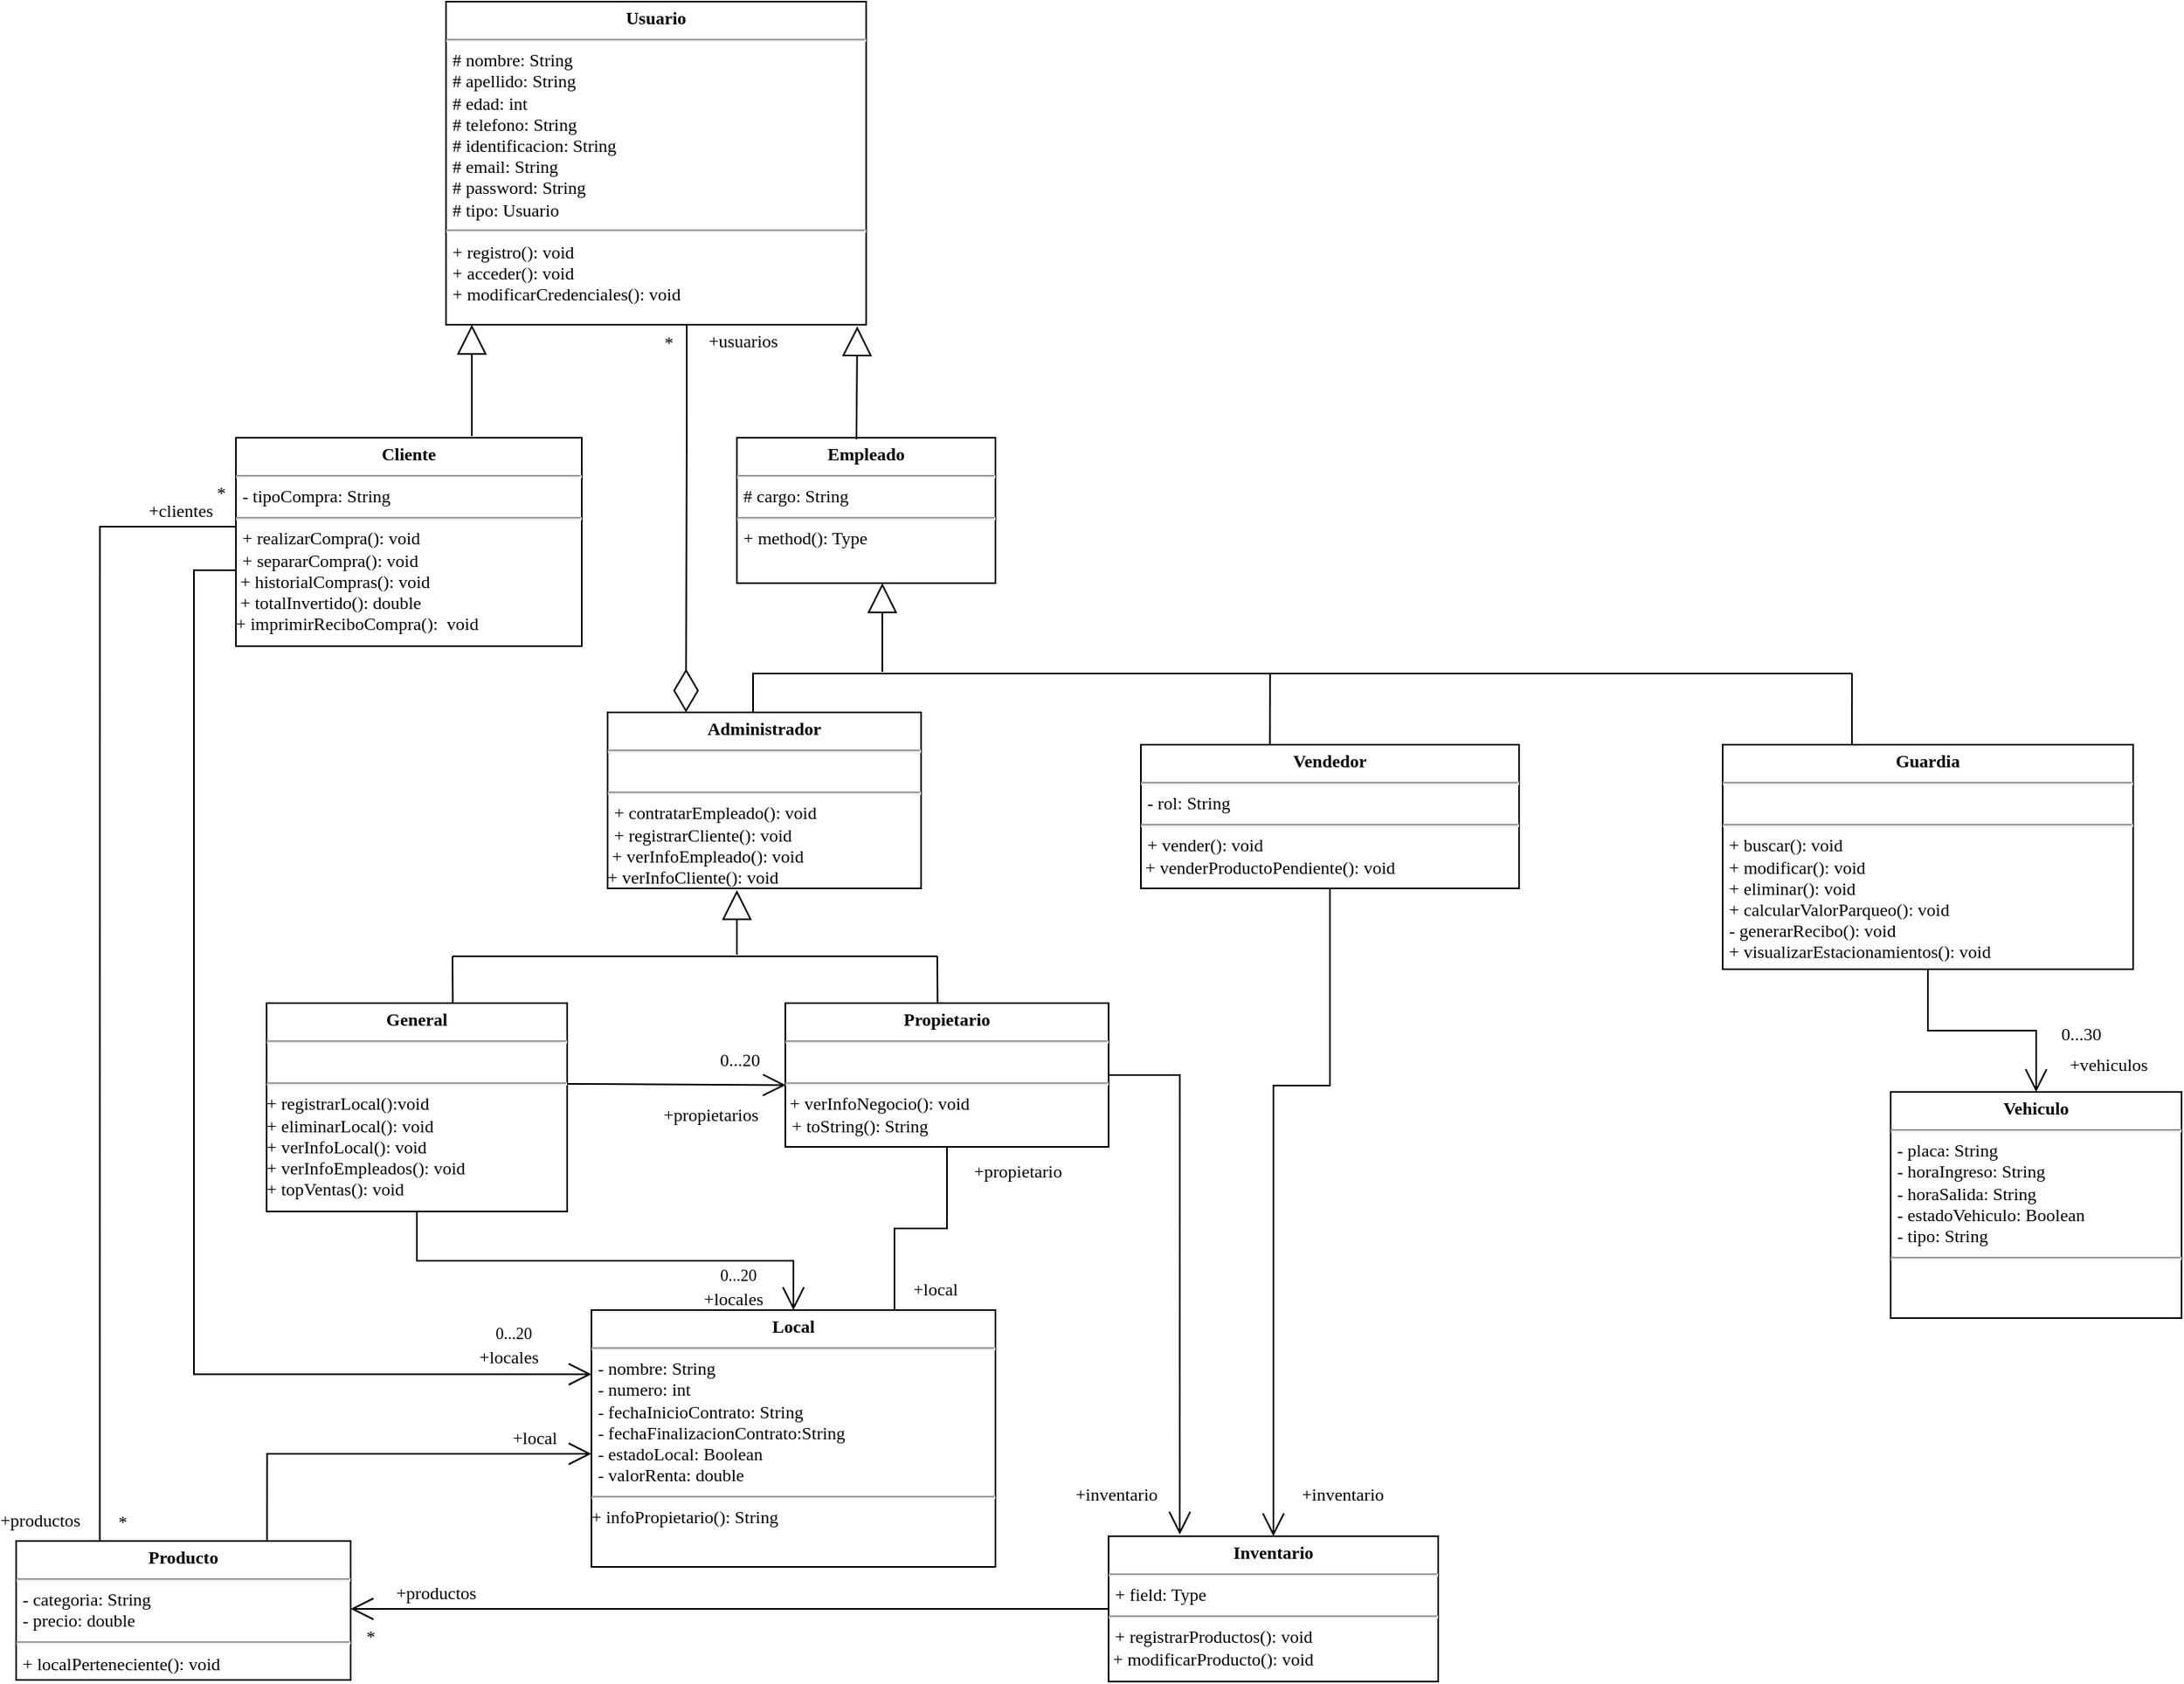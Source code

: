 <mxfile version="20.5.1" type="github" pages="4">
  <diagram id="6UM_mXIubdZWodaXz436" name="Página-2">
    <mxGraphModel dx="1466" dy="922" grid="1" gridSize="10" guides="1" tooltips="1" connect="1" arrows="1" fold="1" page="1" pageScale="1" pageWidth="1700" pageHeight="1100" math="0" shadow="0">
      <root>
        <mxCell id="0" />
        <mxCell id="1" parent="0" />
        <mxCell id="PEnpKrJ57bLBcx3Q7LFm-3" value="&lt;p style=&quot;margin: 4px 0px 0px; text-align: center; font-size: 11px;&quot;&gt;&lt;b style=&quot;font-size: 11px;&quot;&gt;Usuario&lt;/b&gt;&lt;/p&gt;&lt;hr style=&quot;font-size: 11px;&quot;&gt;&lt;p style=&quot;margin: 0px 0px 0px 4px; font-size: 11px;&quot;&gt;# nombre: String&lt;/p&gt;&lt;p style=&quot;margin: 0px 0px 0px 4px; font-size: 11px;&quot;&gt;# apellido: String&lt;/p&gt;&lt;p style=&quot;margin: 0px 0px 0px 4px; font-size: 11px;&quot;&gt;# edad: int&lt;/p&gt;&lt;p style=&quot;margin: 0px 0px 0px 4px; font-size: 11px;&quot;&gt;# telefono: String&lt;/p&gt;&lt;p style=&quot;margin: 0px 0px 0px 4px; font-size: 11px;&quot;&gt;# identificacion: String&lt;br style=&quot;font-size: 11px;&quot;&gt;&lt;/p&gt;&lt;p style=&quot;margin: 0px 0px 0px 4px; font-size: 11px;&quot;&gt;# email: String&lt;/p&gt;&lt;p style=&quot;margin: 0px 0px 0px 4px; font-size: 11px;&quot;&gt;# password: String&lt;/p&gt;&lt;p style=&quot;margin: 0px 0px 0px 4px; font-size: 11px;&quot;&gt;# tipo: Usuario&lt;br style=&quot;font-size: 11px;&quot;&gt;&lt;/p&gt;&lt;hr style=&quot;font-size: 11px;&quot;&gt;&lt;p style=&quot;margin: 0px 0px 0px 4px; font-size: 11px;&quot;&gt;+ registro(): void&lt;/p&gt;&lt;p style=&quot;margin: 0px 0px 0px 4px; font-size: 11px;&quot;&gt;+ acceder(): void&lt;/p&gt;&lt;p style=&quot;margin: 0px 0px 0px 4px; font-size: 11px;&quot;&gt;+ modificarCredenciales(): void&lt;br style=&quot;font-size: 11px;&quot;&gt;&lt;/p&gt;" style="verticalAlign=top;align=left;overflow=fill;fontSize=11;fontFamily=Lucida Console;html=1;" parent="1" vertex="1">
          <mxGeometry x="396" y="21" width="260" height="200" as="geometry" />
        </mxCell>
        <mxCell id="PEnpKrJ57bLBcx3Q7LFm-5" value="&lt;p style=&quot;margin: 4px 0px 0px; text-align: center; font-size: 11px;&quot;&gt;&lt;b style=&quot;font-size: 11px;&quot;&gt;Cliente&lt;/b&gt;&lt;/p&gt;&lt;hr style=&quot;font-size: 11px;&quot;&gt;&lt;p style=&quot;margin: 0px 0px 0px 4px; font-size: 11px;&quot;&gt;- tipoCompra: String&lt;br&gt;&lt;/p&gt;&lt;hr style=&quot;font-size: 11px;&quot;&gt;&lt;p style=&quot;margin: 0px 0px 0px 4px; font-size: 11px;&quot;&gt;+ realizarCompra(): void&lt;/p&gt;&lt;p style=&quot;margin: 0px 0px 0px 4px; font-size: 11px;&quot;&gt;+ separarCompra(): void&lt;br&gt;&lt;/p&gt;&lt;div&gt;&amp;nbsp;+ historialCompras(): void&lt;br&gt;&lt;/div&gt;&lt;div&gt;&amp;nbsp;+ totalInvertido(): double&lt;/div&gt;&lt;div&gt;+ imprimirReciboCompra():&amp;nbsp; void&lt;br&gt;&lt;/div&gt;" style="verticalAlign=top;align=left;overflow=fill;fontSize=11;fontFamily=Lucida Console;html=1;" parent="1" vertex="1">
          <mxGeometry x="266" y="291" width="214" height="129" as="geometry" />
        </mxCell>
        <mxCell id="PEnpKrJ57bLBcx3Q7LFm-6" value="&lt;p style=&quot;margin: 4px 0px 0px; text-align: center; font-size: 11px;&quot;&gt;&lt;b style=&quot;font-size: 11px;&quot;&gt;Empleado&lt;/b&gt;&lt;/p&gt;&lt;hr style=&quot;font-size: 11px;&quot;&gt;&lt;p style=&quot;margin: 0px 0px 0px 4px; font-size: 11px;&quot;&gt;# cargo: String&lt;br&gt;&lt;/p&gt;&lt;hr style=&quot;font-size: 11px;&quot;&gt;&lt;p style=&quot;margin: 0px 0px 0px 4px; font-size: 11px;&quot;&gt;+ method(): Type&lt;/p&gt;" style="verticalAlign=top;align=left;overflow=fill;fontSize=11;fontFamily=Lucida Console;html=1;" parent="1" vertex="1">
          <mxGeometry x="576" y="291" width="160" height="90" as="geometry" />
        </mxCell>
        <mxCell id="PEnpKrJ57bLBcx3Q7LFm-7" value="&lt;p style=&quot;margin: 4px 0px 0px; text-align: center; font-size: 11px;&quot;&gt;&lt;b style=&quot;font-size: 11px;&quot;&gt;Administrador&lt;/b&gt;&lt;/p&gt;&lt;hr style=&quot;font-size: 11px;&quot;&gt;&lt;p style=&quot;margin: 0px 0px 0px 4px; font-size: 11px;&quot;&gt;&lt;br&gt;&lt;/p&gt;&lt;hr style=&quot;font-size: 11px;&quot;&gt;&lt;p style=&quot;margin: 0px 0px 0px 4px; font-size: 11px;&quot;&gt;+ contratarEmpleado(): void&lt;br&gt;&lt;/p&gt;&lt;p style=&quot;margin: 0px 0px 0px 4px; font-size: 11px;&quot;&gt;+ registrarCliente(): void&lt;br&gt;&lt;/p&gt;&lt;div&gt;&amp;nbsp;+ verInfoEmpleado(): void&lt;/div&gt;&lt;div&gt;+ verInfoCliente(): void&lt;br&gt;&lt;/div&gt;" style="verticalAlign=top;align=left;overflow=fill;fontSize=11;fontFamily=Lucida Console;html=1;" parent="1" vertex="1">
          <mxGeometry x="496" y="461" width="194" height="109" as="geometry" />
        </mxCell>
        <mxCell id="PEnpKrJ57bLBcx3Q7LFm-8" value="&lt;p style=&quot;margin: 4px 0px 0px; text-align: center; font-size: 11px;&quot;&gt;&lt;b style=&quot;font-size: 11px;&quot;&gt;General&lt;/b&gt;&lt;br style=&quot;font-size: 11px;&quot;&gt;&lt;/p&gt;&lt;hr style=&quot;font-size: 11px;&quot;&gt;&lt;p style=&quot;margin: 0px 0px 0px 4px; font-size: 11px;&quot;&gt;&lt;br&gt;&lt;/p&gt;&lt;hr style=&quot;font-size: 11px;&quot;&gt;+ registrarLocal():void&lt;div&gt;+ eliminarLocal(): void&lt;/div&gt;&lt;div&gt;+ verInfoLocal(): void&lt;br&gt;&lt;/div&gt;&lt;div&gt;+ verInfoEmpleados(): void&lt;br&gt;&lt;/div&gt;&lt;div&gt;+ topVentas(): void&lt;br&gt;&lt;/div&gt;" style="verticalAlign=top;align=left;overflow=fill;fontSize=11;fontFamily=Lucida Console;html=1;" parent="1" vertex="1">
          <mxGeometry x="285" y="641" width="186" height="129" as="geometry" />
        </mxCell>
        <mxCell id="PEnpKrJ57bLBcx3Q7LFm-9" value="&lt;p style=&quot;margin: 4px 0px 0px; text-align: center; font-size: 11px;&quot;&gt;&lt;b style=&quot;font-size: 11px;&quot;&gt;Propietario&lt;/b&gt;&lt;br style=&quot;font-size: 11px;&quot;&gt;&lt;/p&gt;&lt;hr style=&quot;font-size: 11px;&quot;&gt;&lt;br&gt;&lt;hr style=&quot;font-size: 11px;&quot;&gt;&amp;nbsp;+ verInfoNegocio(): void&lt;br&gt;&lt;p style=&quot;margin: 0px 0px 0px 4px; font-size: 11px;&quot;&gt;+ toString(): String&lt;br&gt;&lt;/p&gt;&lt;div&gt;&lt;br&gt;&lt;/div&gt;" style="verticalAlign=top;align=left;overflow=fill;fontSize=11;fontFamily=Lucida Console;html=1;" parent="1" vertex="1">
          <mxGeometry x="606" y="641" width="200" height="89" as="geometry" />
        </mxCell>
        <mxCell id="PEnpKrJ57bLBcx3Q7LFm-10" value="&lt;p style=&quot;margin: 4px 0px 0px; text-align: center; font-size: 11px;&quot;&gt;&lt;b style=&quot;font-size: 11px;&quot;&gt;Vendedor&lt;/b&gt;&lt;/p&gt;&lt;hr style=&quot;font-size: 11px;&quot;&gt;&lt;p style=&quot;margin: 0px 0px 0px 4px; font-size: 11px;&quot;&gt;- rol: String&lt;br&gt;&lt;/p&gt;&lt;hr style=&quot;font-size: 11px;&quot;&gt;&lt;p style=&quot;margin: 0px 0px 0px 4px; font-size: 11px;&quot;&gt;+ vender(): void&lt;br&gt;&lt;/p&gt;&lt;div&gt;&amp;nbsp;+ venderProductoPendiente(): void&lt;br&gt;&lt;/div&gt;" style="verticalAlign=top;align=left;overflow=fill;fontSize=11;fontFamily=Lucida Console;html=1;" parent="1" vertex="1">
          <mxGeometry x="826" y="481" width="234" height="89" as="geometry" />
        </mxCell>
        <mxCell id="PEnpKrJ57bLBcx3Q7LFm-12" value="&lt;p style=&quot;margin: 4px 0px 0px; text-align: center; font-size: 11px;&quot;&gt;&lt;b style=&quot;font-size: 11px;&quot;&gt;Guardia&lt;/b&gt;&lt;/p&gt;&lt;hr style=&quot;font-size: 11px;&quot;&gt;&lt;p style=&quot;margin: 0px 0px 0px 4px; font-size: 11px;&quot;&gt;&lt;br&gt;&lt;/p&gt;&lt;hr style=&quot;font-size: 11px;&quot;&gt;&lt;p style=&quot;margin: 0px 0px 0px 4px; font-size: 11px;&quot;&gt;+ buscar(): void&lt;/p&gt;&lt;p style=&quot;margin: 0px 0px 0px 4px; font-size: 11px;&quot;&gt;+ modificar(): void&lt;/p&gt;&lt;p style=&quot;margin: 0px 0px 0px 4px; font-size: 11px;&quot;&gt;+ eliminar(): void&lt;/p&gt;&lt;p style=&quot;margin: 0px 0px 0px 4px; font-size: 11px;&quot;&gt;+ calcularValorParqueo(): void&lt;/p&gt;&lt;p style=&quot;margin: 0px 0px 0px 4px; font-size: 11px;&quot;&gt;- generarRecibo(): void&lt;/p&gt;&lt;p style=&quot;margin: 0px 0px 0px 4px; font-size: 11px;&quot;&gt;+ visualizarEstacionamientos(): void&lt;br&gt;&lt;/p&gt;&lt;p style=&quot;margin: 0px 0px 0px 4px; font-size: 11px;&quot;&gt;&lt;br&gt;&lt;/p&gt;" style="verticalAlign=top;align=left;overflow=fill;fontSize=11;fontFamily=Lucida Console;html=1;" parent="1" vertex="1">
          <mxGeometry x="1186" y="481" width="254" height="139" as="geometry" />
        </mxCell>
        <mxCell id="PEnpKrJ57bLBcx3Q7LFm-13" value="" style="endArrow=block;endSize=16;endFill=0;html=1;rounded=0;entryX=0.5;entryY=1;entryDx=0;entryDy=0;fontFamily=Lucida Console;fontSize=11;" parent="1" edge="1">
          <mxGeometry width="160" relative="1" as="geometry">
            <mxPoint x="412" y="290" as="sourcePoint" />
            <mxPoint x="412" y="221" as="targetPoint" />
          </mxGeometry>
        </mxCell>
        <mxCell id="PEnpKrJ57bLBcx3Q7LFm-29" value="" style="endArrow=block;endSize=16;endFill=0;html=1;rounded=0;fontFamily=Lucida Console;fontSize=11;" parent="1" edge="1">
          <mxGeometry width="160" relative="1" as="geometry">
            <mxPoint x="666" y="436" as="sourcePoint" />
            <mxPoint x="666" y="381" as="targetPoint" />
          </mxGeometry>
        </mxCell>
        <mxCell id="PEnpKrJ57bLBcx3Q7LFm-30" value="" style="line;strokeWidth=1;fillColor=none;align=left;verticalAlign=middle;spacingTop=-1;spacingLeft=3;spacingRight=3;rotatable=0;labelPosition=right;points=[];portConstraint=eastwest;strokeColor=inherit;fontFamily=Lucida Console;fontSize=11;" parent="1" vertex="1">
          <mxGeometry x="586" y="433" width="680" height="8" as="geometry" />
        </mxCell>
        <mxCell id="PEnpKrJ57bLBcx3Q7LFm-31" value="" style="endArrow=none;html=1;rounded=0;fontFamily=Lucida Console;fontSize=11;entryX=0;entryY=0.419;entryDx=0;entryDy=0;entryPerimeter=0;" parent="1" target="PEnpKrJ57bLBcx3Q7LFm-30" edge="1">
          <mxGeometry width="50" height="50" relative="1" as="geometry">
            <mxPoint x="586" y="461" as="sourcePoint" />
            <mxPoint x="586" y="440" as="targetPoint" />
          </mxGeometry>
        </mxCell>
        <mxCell id="PEnpKrJ57bLBcx3Q7LFm-32" value="" style="endArrow=none;html=1;rounded=0;exitX=0.562;exitY=0.003;exitDx=0;exitDy=0;exitPerimeter=0;fontFamily=Lucida Console;fontSize=11;" parent="1" edge="1">
          <mxGeometry width="50" height="50" relative="1" as="geometry">
            <mxPoint x="905.85" y="481.0" as="sourcePoint" />
            <mxPoint x="905.93" y="436.73" as="targetPoint" />
          </mxGeometry>
        </mxCell>
        <mxCell id="PEnpKrJ57bLBcx3Q7LFm-34" value="" style="endArrow=none;html=1;rounded=0;exitX=0.562;exitY=0.003;exitDx=0;exitDy=0;exitPerimeter=0;fontFamily=Lucida Console;fontSize=11;" parent="1" edge="1">
          <mxGeometry width="50" height="50" relative="1" as="geometry">
            <mxPoint x="1266.0" y="481.0" as="sourcePoint" />
            <mxPoint x="1266.08" y="436.73" as="targetPoint" />
          </mxGeometry>
        </mxCell>
        <mxCell id="PEnpKrJ57bLBcx3Q7LFm-35" value="&lt;p style=&quot;margin: 4px 0px 0px; text-align: center; font-size: 11px;&quot;&gt;&lt;b style=&quot;font-size: 11px;&quot;&gt;Local&lt;br style=&quot;font-size: 11px;&quot;&gt;&lt;/b&gt;&lt;/p&gt;&lt;hr style=&quot;font-size: 11px;&quot;&gt;&lt;p style=&quot;margin: 0px 0px 0px 4px; font-size: 11px;&quot;&gt;- nombre: String&lt;/p&gt;&lt;p style=&quot;margin: 0px 0px 0px 4px; font-size: 11px;&quot;&gt;- numero: int&lt;/p&gt;&lt;p style=&quot;margin: 0px 0px 0px 4px; font-size: 11px;&quot;&gt;- fechaInicioContrato: String&lt;/p&gt;&lt;p style=&quot;margin: 0px 0px 0px 4px; font-size: 11px;&quot;&gt;- fechaFinalizacionContrato:String&lt;/p&gt;&lt;p style=&quot;margin: 0px 0px 0px 4px; font-size: 11px;&quot;&gt;- estadoLocal: Boolean&lt;/p&gt;&lt;p style=&quot;margin: 0px 0px 0px 4px; font-size: 11px;&quot;&gt;- valorRenta: double&lt;br&gt;&lt;/p&gt;&lt;hr style=&quot;font-size: 11px;&quot;&gt;+ infoPropietario(): String&lt;br&gt;&lt;div&gt;&lt;br&gt;&lt;/div&gt;" style="verticalAlign=top;align=left;overflow=fill;fontSize=11;fontFamily=Lucida Console;html=1;" parent="1" vertex="1">
          <mxGeometry x="486" y="831" width="250" height="159" as="geometry" />
        </mxCell>
        <mxCell id="PEnpKrJ57bLBcx3Q7LFm-36" value="" style="endArrow=block;endSize=16;endFill=0;html=1;rounded=0;fontFamily=Lucida Console;fontSize=11;" parent="1" edge="1">
          <mxGeometry width="160" relative="1" as="geometry">
            <mxPoint x="576" y="611" as="sourcePoint" />
            <mxPoint x="576" y="571" as="targetPoint" />
          </mxGeometry>
        </mxCell>
        <mxCell id="PEnpKrJ57bLBcx3Q7LFm-37" value="" style="line;strokeWidth=1;fillColor=none;align=left;verticalAlign=middle;spacingTop=-1;spacingLeft=3;spacingRight=3;rotatable=0;labelPosition=right;points=[];portConstraint=eastwest;strokeColor=inherit;fontFamily=Lucida Console;fontSize=11;" parent="1" vertex="1">
          <mxGeometry x="400" y="608" width="300" height="8" as="geometry" />
        </mxCell>
        <mxCell id="PEnpKrJ57bLBcx3Q7LFm-38" value="" style="endArrow=none;html=1;rounded=0;exitX=0.62;exitY=-0.01;exitDx=0;exitDy=0;exitPerimeter=0;fontFamily=Lucida Console;fontSize=11;" parent="1" edge="1">
          <mxGeometry width="50" height="50" relative="1" as="geometry">
            <mxPoint x="400.2" y="641.1" as="sourcePoint" />
            <mxPoint x="400" y="612" as="targetPoint" />
          </mxGeometry>
        </mxCell>
        <mxCell id="PEnpKrJ57bLBcx3Q7LFm-39" value="" style="endArrow=none;html=1;rounded=0;exitX=0.62;exitY=-0.01;exitDx=0;exitDy=0;exitPerimeter=0;fontFamily=Lucida Console;fontSize=11;" parent="1" edge="1">
          <mxGeometry width="50" height="50" relative="1" as="geometry">
            <mxPoint x="700.2" y="641.0" as="sourcePoint" />
            <mxPoint x="700" y="611.9" as="targetPoint" />
          </mxGeometry>
        </mxCell>
        <mxCell id="PEnpKrJ57bLBcx3Q7LFm-44" value="&lt;p style=&quot;margin: 4px 0px 0px; text-align: center; font-size: 11px;&quot;&gt;&lt;b style=&quot;font-size: 11px;&quot;&gt;Inventario&lt;br style=&quot;font-size: 11px;&quot;&gt;&lt;/b&gt;&lt;/p&gt;&lt;hr style=&quot;font-size: 11px;&quot;&gt;&lt;p style=&quot;margin: 0px 0px 0px 4px; font-size: 11px;&quot;&gt;+ field: Type&lt;/p&gt;&lt;hr style=&quot;font-size: 11px;&quot;&gt;&lt;p style=&quot;margin: 0px 0px 0px 4px; font-size: 11px;&quot;&gt;+ registrarProductos(): void&lt;br&gt;&lt;/p&gt;&lt;div&gt;&amp;nbsp;+ modificarProducto(): void&lt;br&gt;&lt;/div&gt;" style="verticalAlign=top;align=left;overflow=fill;fontSize=11;fontFamily=Lucida Console;html=1;" parent="1" vertex="1">
          <mxGeometry x="806" y="971" width="204" height="90" as="geometry" />
        </mxCell>
        <mxCell id="PEnpKrJ57bLBcx3Q7LFm-45" value="&lt;p style=&quot;margin: 4px 0px 0px; text-align: center; font-size: 11px;&quot;&gt;&lt;b style=&quot;font-size: 11px;&quot;&gt;Producto&lt;br style=&quot;font-size: 11px;&quot;&gt;&lt;/b&gt;&lt;/p&gt;&lt;hr style=&quot;font-size: 11px;&quot;&gt;&lt;p style=&quot;margin: 0px 0px 0px 4px; font-size: 11px;&quot;&gt;- categoria: String&lt;/p&gt;&lt;p style=&quot;margin: 0px 0px 0px 4px; font-size: 11px;&quot;&gt;- precio: double&lt;br&gt;&lt;/p&gt;&lt;hr style=&quot;font-size: 11px;&quot;&gt;&lt;p style=&quot;margin: 0px 0px 0px 4px; font-size: 11px;&quot;&gt;+ localPerteneciente(): void&lt;/p&gt;&lt;div&gt;&lt;br&gt;&lt;/div&gt;&lt;div&gt;&lt;br&gt;&lt;/div&gt;" style="verticalAlign=top;align=left;overflow=fill;fontSize=11;fontFamily=Lucida Console;html=1;" parent="1" vertex="1">
          <mxGeometry x="130" y="974" width="207" height="86" as="geometry" />
        </mxCell>
        <mxCell id="PEnpKrJ57bLBcx3Q7LFm-54" value="+locales" style="text;html=1;strokeColor=none;fillColor=none;align=center;verticalAlign=middle;whiteSpace=wrap;rounded=0;fontFamily=Lucida Console;fontSize=11;" parent="1" vertex="1">
          <mxGeometry x="559" y="815" width="30" height="18" as="geometry" />
        </mxCell>
        <mxCell id="PEnpKrJ57bLBcx3Q7LFm-59" value="0...20" style="text;html=1;strokeColor=none;fillColor=none;align=center;verticalAlign=middle;whiteSpace=wrap;rounded=0;fontFamily=Lucida Console;fontSize=10;" parent="1" vertex="1">
          <mxGeometry x="567" y="804" width="20" height="9" as="geometry" />
        </mxCell>
        <mxCell id="PEnpKrJ57bLBcx3Q7LFm-62" value="+local" style="text;html=1;strokeColor=none;fillColor=none;align=center;verticalAlign=middle;whiteSpace=wrap;rounded=0;fontFamily=Lucida Console;fontSize=11;" parent="1" vertex="1">
          <mxGeometry x="684" y="808" width="30" height="20" as="geometry" />
        </mxCell>
        <mxCell id="PEnpKrJ57bLBcx3Q7LFm-64" value="+propietario" style="text;html=1;strokeColor=none;fillColor=none;align=center;verticalAlign=middle;whiteSpace=wrap;rounded=0;fontFamily=Lucida Console;fontSize=11;" parent="1" vertex="1">
          <mxGeometry x="735" y="735" width="30" height="20" as="geometry" />
        </mxCell>
        <mxCell id="PEnpKrJ57bLBcx3Q7LFm-65" value="" style="endArrow=none;html=1;edgeStyle=orthogonalEdgeStyle;rounded=0;fontFamily=Lucida Console;fontSize=10;exitX=0.75;exitY=0;exitDx=0;exitDy=0;entryX=0.5;entryY=1;entryDx=0;entryDy=0;" parent="1" source="PEnpKrJ57bLBcx3Q7LFm-35" target="PEnpKrJ57bLBcx3Q7LFm-9" edge="1">
          <mxGeometry relative="1" as="geometry">
            <mxPoint x="666" y="791" as="sourcePoint" />
            <mxPoint x="826" y="791" as="targetPoint" />
          </mxGeometry>
        </mxCell>
        <mxCell id="PEnpKrJ57bLBcx3Q7LFm-69" value="+usuarios" style="text;html=1;strokeColor=none;fillColor=none;align=center;verticalAlign=middle;whiteSpace=wrap;rounded=0;fontFamily=Lucida Console;fontSize=11;" parent="1" vertex="1">
          <mxGeometry x="565" y="221" width="30" height="20" as="geometry" />
        </mxCell>
        <mxCell id="PEnpKrJ57bLBcx3Q7LFm-70" value="*" style="text;html=1;strokeColor=none;fillColor=none;align=center;verticalAlign=middle;whiteSpace=wrap;rounded=0;fontFamily=Lucida Console;fontSize=11;" parent="1" vertex="1">
          <mxGeometry x="519" y="222" width="30" height="20" as="geometry" />
        </mxCell>
        <mxCell id="PEnpKrJ57bLBcx3Q7LFm-72" value="" style="endArrow=none;html=1;edgeStyle=orthogonalEdgeStyle;rounded=0;fontFamily=Lucida Console;fontSize=10;entryX=0;entryY=0.5;entryDx=0;entryDy=0;exitX=0.25;exitY=0;exitDx=0;exitDy=0;" parent="1" source="PEnpKrJ57bLBcx3Q7LFm-45" target="PEnpKrJ57bLBcx3Q7LFm-5" edge="1">
          <mxGeometry relative="1" as="geometry">
            <mxPoint x="146" y="671" as="sourcePoint" />
            <mxPoint x="306" y="671" as="targetPoint" />
            <Array as="points">
              <mxPoint x="182" y="346" />
            </Array>
          </mxGeometry>
        </mxCell>
        <mxCell id="PEnpKrJ57bLBcx3Q7LFm-75" value="+productos" style="text;html=1;strokeColor=none;fillColor=none;align=center;verticalAlign=middle;whiteSpace=wrap;rounded=0;fontFamily=Lucida Console;fontSize=11;" parent="1" vertex="1">
          <mxGeometry x="130" y="951" width="30" height="20" as="geometry" />
        </mxCell>
        <mxCell id="PEnpKrJ57bLBcx3Q7LFm-76" value="+clientes" style="text;html=1;strokeColor=none;fillColor=none;align=center;verticalAlign=middle;whiteSpace=wrap;rounded=0;fontFamily=Lucida Console;fontSize=11;" parent="1" vertex="1">
          <mxGeometry x="217" y="326" width="30" height="20" as="geometry" />
        </mxCell>
        <mxCell id="PEnpKrJ57bLBcx3Q7LFm-78" value="*" style="text;html=1;strokeColor=none;fillColor=none;align=center;verticalAlign=middle;whiteSpace=wrap;rounded=0;fontFamily=Lucida Console;fontSize=11;" parent="1" vertex="1">
          <mxGeometry x="186" y="955" width="20" height="14" as="geometry" />
        </mxCell>
        <mxCell id="PEnpKrJ57bLBcx3Q7LFm-79" value="*" style="text;html=1;strokeColor=none;fillColor=none;align=center;verticalAlign=middle;whiteSpace=wrap;rounded=0;fontFamily=Lucida Console;fontSize=11;" parent="1" vertex="1">
          <mxGeometry x="242" y="315" width="30" height="20" as="geometry" />
        </mxCell>
        <mxCell id="PEnpKrJ57bLBcx3Q7LFm-81" value="+productos" style="text;html=1;strokeColor=none;fillColor=none;align=center;verticalAlign=middle;whiteSpace=wrap;rounded=0;fontFamily=Lucida Console;fontSize=11;" parent="1" vertex="1">
          <mxGeometry x="375" y="996" width="30" height="20" as="geometry" />
        </mxCell>
        <mxCell id="PEnpKrJ57bLBcx3Q7LFm-83" value="*" style="text;html=1;strokeColor=none;fillColor=none;align=center;verticalAlign=middle;whiteSpace=wrap;rounded=0;fontFamily=Lucida Console;fontSize=11;" parent="1" vertex="1">
          <mxGeometry x="339" y="1025" width="21" height="15" as="geometry" />
        </mxCell>
        <mxCell id="PEnpKrJ57bLBcx3Q7LFm-93" value="" style="endArrow=open;endFill=1;endSize=12;html=1;rounded=0;fontFamily=Lucida Console;fontSize=10;entryX=-0.004;entryY=0.664;entryDx=0;entryDy=0;entryPerimeter=0;" parent="1" edge="1">
          <mxGeometry width="160" relative="1" as="geometry">
            <mxPoint x="471" y="691" as="sourcePoint" />
            <mxPoint x="606.2" y="691.76" as="targetPoint" />
          </mxGeometry>
        </mxCell>
        <mxCell id="PEnpKrJ57bLBcx3Q7LFm-94" value="+propietarios" style="text;html=1;strokeColor=none;fillColor=none;align=center;verticalAlign=middle;whiteSpace=wrap;rounded=0;fontFamily=Lucida Console;fontSize=11;" parent="1" vertex="1">
          <mxGeometry x="545" y="700" width="30" height="20" as="geometry" />
        </mxCell>
        <mxCell id="PEnpKrJ57bLBcx3Q7LFm-96" value="0...20" style="text;html=1;strokeColor=none;fillColor=none;align=center;verticalAlign=middle;whiteSpace=wrap;rounded=0;fontFamily=Lucida Console;fontSize=11;" parent="1" vertex="1">
          <mxGeometry x="563" y="666" width="30" height="20" as="geometry" />
        </mxCell>
        <mxCell id="PEnpKrJ57bLBcx3Q7LFm-98" value="" style="endArrow=open;endFill=1;endSize=12;html=1;rounded=0;fontFamily=Lucida Console;fontSize=10;entryX=0.5;entryY=0;entryDx=0;entryDy=0;exitX=0.5;exitY=1;exitDx=0;exitDy=0;edgeStyle=orthogonalEdgeStyle;" parent="1" source="PEnpKrJ57bLBcx3Q7LFm-8" target="PEnpKrJ57bLBcx3Q7LFm-35" edge="1">
          <mxGeometry width="160" relative="1" as="geometry">
            <mxPoint x="461.8" y="790" as="sourcePoint" />
            <mxPoint x="597" y="790.76" as="targetPoint" />
          </mxGeometry>
        </mxCell>
        <mxCell id="PEnpKrJ57bLBcx3Q7LFm-100" value="" style="endArrow=open;endFill=1;endSize=12;html=1;rounded=0;fontFamily=Lucida Console;fontSize=10;entryX=1;entryY=0.75;entryDx=0;entryDy=0;exitX=0;exitY=0.5;exitDx=0;exitDy=0;" parent="1" source="PEnpKrJ57bLBcx3Q7LFm-44" edge="1">
          <mxGeometry width="160" relative="1" as="geometry">
            <mxPoint x="806" y="1020.5" as="sourcePoint" />
            <mxPoint x="337.0" y="1016.0" as="targetPoint" />
          </mxGeometry>
        </mxCell>
        <mxCell id="PEnpKrJ57bLBcx3Q7LFm-105" value="+local" style="text;html=1;strokeColor=none;fillColor=none;align=center;verticalAlign=middle;whiteSpace=wrap;rounded=0;fontFamily=Lucida Console;fontSize=11;" parent="1" vertex="1">
          <mxGeometry x="436" y="900" width="30" height="20" as="geometry" />
        </mxCell>
        <mxCell id="PEnpKrJ57bLBcx3Q7LFm-110" value="" style="endArrow=open;endFill=1;endSize=12;html=1;rounded=0;fontFamily=Lucida Console;fontSize=10;edgeStyle=orthogonalEdgeStyle;exitX=0.75;exitY=0;exitDx=0;exitDy=0;" parent="1" source="PEnpKrJ57bLBcx3Q7LFm-45" edge="1">
          <mxGeometry width="160" relative="1" as="geometry">
            <mxPoint x="326" y="920" as="sourcePoint" />
            <mxPoint x="486" y="920" as="targetPoint" />
            <Array as="points">
              <mxPoint x="285" y="920" />
            </Array>
          </mxGeometry>
        </mxCell>
        <mxCell id="EktKLP-quev8YSrCmzG5-1" value="" style="endArrow=diamondThin;endFill=0;endSize=24;html=1;rounded=0;exitX=0.5;exitY=1;exitDx=0;exitDy=0;entryX=0.25;entryY=0;entryDx=0;entryDy=0;edgeStyle=orthogonalEdgeStyle;" parent="1" source="PEnpKrJ57bLBcx3Q7LFm-3" target="PEnpKrJ57bLBcx3Q7LFm-7" edge="1">
          <mxGeometry width="160" relative="1" as="geometry">
            <mxPoint x="480" y="420.75" as="sourcePoint" />
            <mxPoint x="640" y="420.75" as="targetPoint" />
            <Array as="points">
              <mxPoint x="545" y="221" />
              <mxPoint x="545" y="280" />
            </Array>
          </mxGeometry>
        </mxCell>
        <mxCell id="EktKLP-quev8YSrCmzG5-2" value="" style="endArrow=block;endSize=16;endFill=0;html=1;rounded=0;entryX=0.5;entryY=1;entryDx=0;entryDy=0;fontFamily=Lucida Console;fontSize=11;exitX=0.75;exitY=0;exitDx=0;exitDy=0;" parent="1" edge="1">
          <mxGeometry width="160" relative="1" as="geometry">
            <mxPoint x="650" y="292" as="sourcePoint" />
            <mxPoint x="650.5" y="222" as="targetPoint" />
          </mxGeometry>
        </mxCell>
        <mxCell id="EktKLP-quev8YSrCmzG5-4" value="" style="endArrow=open;endFill=1;endSize=12;html=1;rounded=0;edgeStyle=orthogonalEdgeStyle;exitX=1;exitY=0.5;exitDx=0;exitDy=0;entryX=0.216;entryY=-0.011;entryDx=0;entryDy=0;entryPerimeter=0;" parent="1" source="PEnpKrJ57bLBcx3Q7LFm-9" target="PEnpKrJ57bLBcx3Q7LFm-44" edge="1">
          <mxGeometry width="160" relative="1" as="geometry">
            <mxPoint x="806" y="880" as="sourcePoint" />
            <mxPoint x="966" y="880" as="targetPoint" />
          </mxGeometry>
        </mxCell>
        <mxCell id="EktKLP-quev8YSrCmzG5-5" value="" style="endArrow=open;endFill=1;endSize=12;html=1;rounded=0;edgeStyle=orthogonalEdgeStyle;entryX=0.5;entryY=0;entryDx=0;entryDy=0;" parent="1" target="PEnpKrJ57bLBcx3Q7LFm-44" edge="1">
          <mxGeometry width="160" relative="1" as="geometry">
            <mxPoint x="950" y="570" as="sourcePoint" />
            <mxPoint x="860.064" y="980.01" as="targetPoint" />
            <Array as="points">
              <mxPoint x="943" y="692" />
              <mxPoint x="908" y="692" />
            </Array>
          </mxGeometry>
        </mxCell>
        <mxCell id="EktKLP-quev8YSrCmzG5-6" value="+inventario" style="text;html=1;strokeColor=none;fillColor=none;align=center;verticalAlign=middle;whiteSpace=wrap;rounded=0;fontFamily=Lucida Console;fontSize=11;" parent="1" vertex="1">
          <mxGeometry x="936" y="935" width="30" height="20" as="geometry" />
        </mxCell>
        <mxCell id="EktKLP-quev8YSrCmzG5-8" value="+inventario" style="text;html=1;strokeColor=none;fillColor=none;align=center;verticalAlign=middle;whiteSpace=wrap;rounded=0;fontFamily=Lucida Console;fontSize=11;" parent="1" vertex="1">
          <mxGeometry x="796" y="935" width="30" height="20" as="geometry" />
        </mxCell>
        <mxCell id="EktKLP-quev8YSrCmzG5-9" value="" style="endArrow=open;endFill=1;endSize=12;html=1;rounded=0;edgeStyle=orthogonalEdgeStyle;exitX=0;exitY=0.75;exitDx=0;exitDy=0;entryX=0;entryY=0.25;entryDx=0;entryDy=0;" parent="1" source="PEnpKrJ57bLBcx3Q7LFm-5" target="PEnpKrJ57bLBcx3Q7LFm-35" edge="1">
          <mxGeometry width="160" relative="1" as="geometry">
            <mxPoint x="270" y="500" as="sourcePoint" />
            <mxPoint x="430" y="500" as="targetPoint" />
            <Array as="points">
              <mxPoint x="240" y="373" />
              <mxPoint x="240" y="871" />
            </Array>
          </mxGeometry>
        </mxCell>
        <mxCell id="EktKLP-quev8YSrCmzG5-10" value="+locales" style="text;html=1;strokeColor=none;fillColor=none;align=center;verticalAlign=middle;whiteSpace=wrap;rounded=0;fontFamily=Lucida Console;fontSize=11;" parent="1" vertex="1">
          <mxGeometry x="420" y="851" width="30" height="18" as="geometry" />
        </mxCell>
        <mxCell id="EktKLP-quev8YSrCmzG5-11" value="0...20" style="text;html=1;strokeColor=none;fillColor=none;align=center;verticalAlign=middle;whiteSpace=wrap;rounded=0;fontFamily=Lucida Console;fontSize=10;" parent="1" vertex="1">
          <mxGeometry x="428" y="840" width="20" height="9" as="geometry" />
        </mxCell>
        <mxCell id="EktKLP-quev8YSrCmzG5-12" value="&lt;p style=&quot;margin: 4px 0px 0px; text-align: center; font-size: 11px;&quot;&gt;&lt;b style=&quot;font-size: 11px;&quot;&gt;Vehiculo&lt;/b&gt;&lt;/p&gt;&lt;hr style=&quot;font-size: 11px;&quot;&gt;&lt;p style=&quot;margin: 0px 0px 0px 4px; font-size: 11px;&quot;&gt;- placa: String&lt;/p&gt;&lt;p style=&quot;margin: 0px 0px 0px 4px; font-size: 11px;&quot;&gt;- horaIngreso: String&lt;/p&gt;&lt;p style=&quot;margin: 0px 0px 0px 4px; font-size: 11px;&quot;&gt;- horaSalida: String&lt;/p&gt;&lt;p style=&quot;margin: 0px 0px 0px 4px; font-size: 11px;&quot;&gt;- estadoVehiculo: Boolean&lt;/p&gt;&lt;p style=&quot;margin: 0px 0px 0px 4px; font-size: 11px;&quot;&gt;- tipo: String&lt;br&gt;&lt;/p&gt;&lt;hr style=&quot;font-size: 11px;&quot;&gt;" style="verticalAlign=top;align=left;overflow=fill;fontSize=11;fontFamily=Lucida Console;html=1;" parent="1" vertex="1">
          <mxGeometry x="1290" y="696" width="180" height="140" as="geometry" />
        </mxCell>
        <mxCell id="EktKLP-quev8YSrCmzG5-15" value="" style="endArrow=open;endFill=1;endSize=12;html=1;rounded=0;exitX=0.5;exitY=1;exitDx=0;exitDy=0;entryX=0.5;entryY=0;entryDx=0;entryDy=0;edgeStyle=orthogonalEdgeStyle;" parent="1" source="PEnpKrJ57bLBcx3Q7LFm-12" target="EktKLP-quev8YSrCmzG5-12" edge="1">
          <mxGeometry width="160" relative="1" as="geometry">
            <mxPoint x="1240" y="670" as="sourcePoint" />
            <mxPoint x="1400" y="670" as="targetPoint" />
          </mxGeometry>
        </mxCell>
        <mxCell id="EktKLP-quev8YSrCmzG5-16" value="+vehiculos" style="text;html=1;strokeColor=none;fillColor=none;align=center;verticalAlign=middle;whiteSpace=wrap;rounded=0;fontFamily=Lucida Console;fontSize=11;" parent="1" vertex="1">
          <mxGeometry x="1410" y="669" width="30" height="20" as="geometry" />
        </mxCell>
        <mxCell id="EktKLP-quev8YSrCmzG5-18" value="0...30" style="text;html=1;strokeColor=none;fillColor=none;align=center;verticalAlign=middle;whiteSpace=wrap;rounded=0;fontFamily=Lucida Console;fontSize=11;" parent="1" vertex="1">
          <mxGeometry x="1393" y="650" width="30" height="20" as="geometry" />
        </mxCell>
      </root>
    </mxGraphModel>
  </diagram>
  <diagram id="ammL-CGU-rNWmskxWwCr" name="Página-3">
    <mxGraphModel dx="1906" dy="1198" grid="1" gridSize="10" guides="1" tooltips="1" connect="1" arrows="1" fold="1" page="1" pageScale="1" pageWidth="1700" pageHeight="1100" math="0" shadow="0">
      <root>
        <mxCell id="0" />
        <mxCell id="1" parent="0" />
        <mxCell id="BP1xeLH4H7wpUTBVOEN4-3" value="Administrador general" style="shape=umlActor;verticalLabelPosition=bottom;verticalAlign=top;html=1;outlineConnect=0;fontFamily=Lucida Console;fontSize=14;" vertex="1" parent="1">
          <mxGeometry x="290" y="370" width="60" height="125" as="geometry" />
        </mxCell>
        <mxCell id="BP1xeLH4H7wpUTBVOEN4-4" value="asignar nombre negocio" style="ellipse;whiteSpace=wrap;html=1;fontFamily=Lucida Console;fontSize=14;" vertex="1" parent="1">
          <mxGeometry x="608" y="190" width="170" height="80" as="geometry" />
        </mxCell>
        <mxCell id="BP1xeLH4H7wpUTBVOEN4-11" value="eliminar negocio" style="ellipse;whiteSpace=wrap;html=1;fontFamily=Lucida Console;fontSize=14;" vertex="1" parent="1">
          <mxGeometry x="543.25" y="412" width="170" height="80" as="geometry" />
        </mxCell>
        <mxCell id="JXjWD7XduQ8uRfKGp8z6-1" value="asignar estado del negocio" style="ellipse;whiteSpace=wrap;html=1;fontFamily=Lucida Console;fontSize=14;" vertex="1" parent="1">
          <mxGeometry x="628" y="285" width="185" height="100" as="geometry" />
        </mxCell>
        <mxCell id="JXjWD7XduQ8uRfKGp8z6-2" value="visualizar actualidad de negocios" style="ellipse;whiteSpace=wrap;html=1;fontFamily=Lucida Console;fontSize=14;" vertex="1" parent="1">
          <mxGeometry x="508" y="562" width="242.5" height="70" as="geometry" />
        </mxCell>
        <mxCell id="JXjWD7XduQ8uRfKGp8z6-3" value="&amp;nbsp;visualizar detalles ventas de negocios" style="ellipse;whiteSpace=wrap;html=1;fontFamily=Lucida Console;fontSize=14;" vertex="1" parent="1">
          <mxGeometry x="928" y="502" width="210" height="90" as="geometry" />
        </mxCell>
        <mxCell id="JXjWD7XduQ8uRfKGp8z6-4" value="visualizar informacion de negocios" style="ellipse;whiteSpace=wrap;html=1;fontFamily=Lucida Console;fontSize=14;" vertex="1" parent="1">
          <mxGeometry x="858" y="362" width="212.5" height="90" as="geometry" />
        </mxCell>
        <mxCell id="JXjWD7XduQ8uRfKGp8z6-5" value="&amp;lt;&amp;lt;include&amp;gt;&amp;gt;" style="endArrow=open;endSize=12;dashed=1;html=1;rounded=0;fontFamily=Lucida Console;fontSize=14;exitX=1;exitY=0;exitDx=0;exitDy=0;entryX=0;entryY=0.5;entryDx=0;entryDy=0;" edge="1" parent="1" source="JXjWD7XduQ8uRfKGp8z6-2" target="JXjWD7XduQ8uRfKGp8z6-4">
          <mxGeometry width="160" relative="1" as="geometry">
            <mxPoint x="718.002" y="614.68" as="sourcePoint" />
            <mxPoint x="850.31" y="561" as="targetPoint" />
          </mxGeometry>
        </mxCell>
        <mxCell id="JXjWD7XduQ8uRfKGp8z6-6" value="" style="endArrow=none;html=1;rounded=0;fontFamily=Lucida Console;fontSize=14;entryX=0;entryY=0.5;entryDx=0;entryDy=0;" edge="1" parent="1" source="BP1xeLH4H7wpUTBVOEN4-3" target="JXjWD7XduQ8uRfKGp8z6-1">
          <mxGeometry relative="1" as="geometry">
            <mxPoint x="380" y="370" as="sourcePoint" />
            <mxPoint x="560" y="380" as="targetPoint" />
          </mxGeometry>
        </mxCell>
        <mxCell id="JXjWD7XduQ8uRfKGp8z6-9" value="" style="endArrow=none;html=1;rounded=0;fontFamily=Lucida Console;fontSize=14;entryX=0;entryY=0.5;entryDx=0;entryDy=0;" edge="1" parent="1" source="BP1xeLH4H7wpUTBVOEN4-3" target="BP1xeLH4H7wpUTBVOEN4-11">
          <mxGeometry relative="1" as="geometry">
            <mxPoint x="390" y="380" as="sourcePoint" />
            <mxPoint x="640.0" y="370" as="targetPoint" />
          </mxGeometry>
        </mxCell>
        <mxCell id="JXjWD7XduQ8uRfKGp8z6-10" value="" style="endArrow=none;html=1;rounded=0;fontFamily=Lucida Console;fontSize=14;entryX=0;entryY=0.5;entryDx=0;entryDy=0;" edge="1" parent="1" source="BP1xeLH4H7wpUTBVOEN4-3" target="BP1xeLH4H7wpUTBVOEN4-4">
          <mxGeometry relative="1" as="geometry">
            <mxPoint x="340" y="307.458" as="sourcePoint" />
            <mxPoint x="620.0" y="260" as="targetPoint" />
          </mxGeometry>
        </mxCell>
        <mxCell id="JXjWD7XduQ8uRfKGp8z6-11" value="" style="endArrow=none;html=1;rounded=0;fontFamily=Lucida Console;fontSize=14;entryX=0;entryY=0.5;entryDx=0;entryDy=0;" edge="1" parent="1" target="JXjWD7XduQ8uRfKGp8z6-2">
          <mxGeometry relative="1" as="geometry">
            <mxPoint x="400" y="520" as="sourcePoint" />
            <mxPoint x="581.25" y="510" as="targetPoint" />
          </mxGeometry>
        </mxCell>
        <mxCell id="JXjWD7XduQ8uRfKGp8z6-12" value="registrar administrador de un negocio" style="ellipse;whiteSpace=wrap;html=1;fontFamily=Lucida Console;fontSize=14;" vertex="1" parent="1">
          <mxGeometry x="618" y="87" width="170" height="80" as="geometry" />
        </mxCell>
        <mxCell id="JXjWD7XduQ8uRfKGp8z6-13" value="" style="endArrow=none;html=1;rounded=0;fontFamily=Lucida Console;fontSize=14;entryX=0;entryY=0.5;entryDx=0;entryDy=0;" edge="1" parent="1" source="BP1xeLH4H7wpUTBVOEN4-3" target="JXjWD7XduQ8uRfKGp8z6-12">
          <mxGeometry relative="1" as="geometry">
            <mxPoint x="350" y="370" as="sourcePoint" />
            <mxPoint x="620" y="140" as="targetPoint" />
          </mxGeometry>
        </mxCell>
        <mxCell id="JXjWD7XduQ8uRfKGp8z6-14" value="gestión información de clientes" style="ellipse;whiteSpace=wrap;html=1;fontFamily=Lucida Console;fontSize=14;" vertex="1" parent="1">
          <mxGeometry x="558" y="722" width="192.5" height="80" as="geometry" />
        </mxCell>
        <mxCell id="JXjWD7XduQ8uRfKGp8z6-15" value="&amp;lt;&amp;lt;include&amp;gt;&amp;gt;" style="endArrow=open;endSize=12;dashed=1;html=1;rounded=0;fontFamily=Lucida Console;fontSize=14;exitX=1;exitY=0.5;exitDx=0;exitDy=0;entryX=0;entryY=0.5;entryDx=0;entryDy=0;" edge="1" parent="1" source="JXjWD7XduQ8uRfKGp8z6-2" target="JXjWD7XduQ8uRfKGp8z6-3">
          <mxGeometry width="160" relative="1" as="geometry">
            <mxPoint x="732.309" y="672.716" as="sourcePoint" />
            <mxPoint x="868.0" y="516" as="targetPoint" />
          </mxGeometry>
        </mxCell>
        <mxCell id="JXjWD7XduQ8uRfKGp8z6-16" value="realizar nuevo registro de cliente" style="ellipse;whiteSpace=wrap;html=1;fontFamily=Lucida Console;fontSize=14;" vertex="1" parent="1">
          <mxGeometry x="828" y="842" width="192.5" height="80" as="geometry" />
        </mxCell>
        <mxCell id="JXjWD7XduQ8uRfKGp8z6-18" value="actualización de información " style="ellipse;whiteSpace=wrap;html=1;fontFamily=Lucida Console;fontSize=14;" vertex="1" parent="1">
          <mxGeometry x="828" y="632" width="192.5" height="80" as="geometry" />
        </mxCell>
        <mxCell id="JXjWD7XduQ8uRfKGp8z6-20" value="" style="endArrow=block;endSize=16;endFill=0;html=1;rounded=0;fontFamily=Lucida Console;fontSize=14;entryX=0.5;entryY=1;entryDx=0;entryDy=0;exitX=0.5;exitY=0;exitDx=0;exitDy=0;" edge="1" parent="1" source="JXjWD7XduQ8uRfKGp8z6-17" target="JXjWD7XduQ8uRfKGp8z6-21">
          <mxGeometry width="160" relative="1" as="geometry">
            <mxPoint x="888" y="761" as="sourcePoint" />
            <mxPoint x="1048" y="761" as="targetPoint" />
          </mxGeometry>
        </mxCell>
        <mxCell id="JXjWD7XduQ8uRfKGp8z6-21" value="visualizar detalles de ventas " style="ellipse;whiteSpace=wrap;html=1;fontFamily=Lucida Console;fontSize=14;" vertex="1" parent="1">
          <mxGeometry x="1148" y="362" width="210" height="90" as="geometry" />
        </mxCell>
        <mxCell id="JXjWD7XduQ8uRfKGp8z6-22" value="" style="endArrow=block;endSize=16;endFill=0;html=1;rounded=0;fontFamily=Lucida Console;fontSize=14;entryX=0;entryY=1;entryDx=0;entryDy=0;exitX=1;exitY=0;exitDx=0;exitDy=0;" edge="1" parent="1" source="JXjWD7XduQ8uRfKGp8z6-3" target="JXjWD7XduQ8uRfKGp8z6-21">
          <mxGeometry width="160" relative="1" as="geometry">
            <mxPoint x="1163" y="771" as="sourcePoint" />
            <mxPoint x="1297.622" y="577.658" as="targetPoint" />
          </mxGeometry>
        </mxCell>
        <mxCell id="JXjWD7XduQ8uRfKGp8z6-23" value="&amp;lt;&amp;lt;include&amp;gt;&amp;gt;" style="endArrow=open;endSize=12;dashed=1;html=1;rounded=0;fontFamily=Lucida Console;fontSize=14;exitX=1;exitY=0.5;exitDx=0;exitDy=0;entryX=0;entryY=0.5;entryDx=0;entryDy=0;" edge="1" parent="1" source="JXjWD7XduQ8uRfKGp8z6-14" target="JXjWD7XduQ8uRfKGp8z6-17">
          <mxGeometry width="160" relative="1" as="geometry">
            <mxPoint x="788" y="876" as="sourcePoint" />
            <mxPoint x="965.5" y="826" as="targetPoint" />
          </mxGeometry>
        </mxCell>
        <mxCell id="JXjWD7XduQ8uRfKGp8z6-24" value="&amp;lt;&amp;lt;extends&amp;gt;&amp;gt;" style="endArrow=open;endSize=12;dashed=1;html=1;rounded=0;fontFamily=Lucida Console;fontSize=14;entryX=1;entryY=1;entryDx=0;entryDy=0;" edge="1" parent="1" source="JXjWD7XduQ8uRfKGp8z6-16" target="JXjWD7XduQ8uRfKGp8z6-14">
          <mxGeometry width="160" relative="1" as="geometry">
            <mxPoint x="1265.5" y="951" as="sourcePoint" />
            <mxPoint x="928" y="961" as="targetPoint" />
          </mxGeometry>
        </mxCell>
        <mxCell id="JXjWD7XduQ8uRfKGp8z6-25" value="&amp;lt;&amp;lt;extends&amp;gt;&amp;gt;" style="endArrow=open;endSize=12;dashed=1;html=1;rounded=0;fontFamily=Lucida Console;fontSize=14;entryX=1;entryY=0;entryDx=0;entryDy=0;exitX=0;exitY=0.5;exitDx=0;exitDy=0;" edge="1" parent="1" source="JXjWD7XduQ8uRfKGp8z6-18" target="JXjWD7XduQ8uRfKGp8z6-14">
          <mxGeometry width="160" relative="1" as="geometry">
            <mxPoint x="848.133" y="820.998" as="sourcePoint" />
            <mxPoint x="710.999" y="758.863" as="targetPoint" />
          </mxGeometry>
        </mxCell>
        <mxCell id="JXjWD7XduQ8uRfKGp8z6-26" value="validar informacion empleados" style="ellipse;whiteSpace=wrap;html=1;fontFamily=Lucida Console;fontSize=14;" vertex="1" parent="1">
          <mxGeometry x="546" y="928" width="192.5" height="80" as="geometry" />
        </mxCell>
        <mxCell id="JXjWD7XduQ8uRfKGp8z6-27" value="visualizar cargo de empleado" style="ellipse;whiteSpace=wrap;html=1;fontFamily=Lucida Console;fontSize=14;" vertex="1" parent="1">
          <mxGeometry x="916" y="948" width="192.5" height="80" as="geometry" />
        </mxCell>
        <mxCell id="JXjWD7XduQ8uRfKGp8z6-29" value="&amp;lt;&amp;lt;include&amp;gt;&amp;gt;" style="endArrow=open;endSize=12;dashed=1;html=1;rounded=0;fontFamily=Lucida Console;fontSize=14;exitX=1;exitY=0.5;exitDx=0;exitDy=0;entryX=0;entryY=0.5;entryDx=0;entryDy=0;" edge="1" parent="1" source="JXjWD7XduQ8uRfKGp8z6-26" target="JXjWD7XduQ8uRfKGp8z6-27">
          <mxGeometry width="160" relative="1" as="geometry">
            <mxPoint x="898" y="996" as="sourcePoint" />
            <mxPoint x="1235.5" y="986" as="targetPoint" />
          </mxGeometry>
        </mxCell>
        <mxCell id="JXjWD7XduQ8uRfKGp8z6-31" value="" style="swimlane;startSize=0;fontFamily=Lucida Console;fontSize=14;" vertex="1" parent="1">
          <mxGeometry x="490" y="31" width="890" height="1019" as="geometry" />
        </mxCell>
        <mxCell id="BP1xeLH4H7wpUTBVOEN4-2" value="Gestión Centro Comercial" style="text;align=center;fontStyle=0;verticalAlign=middle;spacingLeft=3;spacingRight=3;strokeColor=none;rotatable=0;points=[[0,0.5],[1,0.5]];portConstraint=eastwest;fontSize=14;fontFamily=Lucida Console;" vertex="1" parent="JXjWD7XduQ8uRfKGp8z6-31">
          <mxGeometry x="419" y="5" width="80" height="26" as="geometry" />
        </mxCell>
        <mxCell id="JXjWD7XduQ8uRfKGp8z6-17" value="visualizar detalles ventas de clientes" style="ellipse;whiteSpace=wrap;html=1;fontFamily=Lucida Console;fontSize=14;" vertex="1" parent="JXjWD7XduQ8uRfKGp8z6-31">
          <mxGeometry x="570" y="681" width="210" height="80" as="geometry" />
        </mxCell>
        <mxCell id="JXjWD7XduQ8uRfKGp8z6-32" value="" style="endArrow=none;html=1;rounded=0;fontFamily=Lucida Console;fontSize=14;entryX=0;entryY=0.5;entryDx=0;entryDy=0;" edge="1" parent="1" target="JXjWD7XduQ8uRfKGp8z6-26">
          <mxGeometry relative="1" as="geometry">
            <mxPoint x="330" y="520" as="sourcePoint" />
            <mxPoint x="518.0" y="607" as="targetPoint" />
          </mxGeometry>
        </mxCell>
      </root>
    </mxGraphModel>
  </diagram>
  <diagram id="WcYgzYfYPNeF46nQslpW" name="Página-4">
    <mxGraphModel dx="2383" dy="1498" grid="1" gridSize="10" guides="1" tooltips="1" connect="1" arrows="1" fold="1" page="1" pageScale="1" pageWidth="1700" pageHeight="1100" math="0" shadow="0">
      <root>
        <mxCell id="0" />
        <mxCell id="1" parent="0" />
        <mxCell id="eLbjiDkjr_S01PlvCK7e-8" value="" style="group" vertex="1" connectable="0" parent="1">
          <mxGeometry x="320" y="130" width="1030" height="840" as="geometry" />
        </mxCell>
        <mxCell id="fcTpKnhJrCkDG7SGj9dD-1" value="" style="swimlane;startSize=0;fontFamily=Lucida Console;fontSize=14;" vertex="1" parent="eLbjiDkjr_S01PlvCK7e-8">
          <mxGeometry x="213.54" width="816.46" height="690" as="geometry" />
        </mxCell>
        <mxCell id="h-U1wY0m6ff-r35RHk-n-1" value="Gestión centro comercial" style="text;align=center;fontStyle=0;verticalAlign=middle;spacingLeft=3;spacingRight=3;strokeColor=none;rotatable=0;points=[[0,0.5],[1,0.5]];portConstraint=eastwest;fontFamily=Lucida Console;fontSize=15;" vertex="1" parent="fcTpKnhJrCkDG7SGj9dD-1">
          <mxGeometry x="364.268" width="100.488" height="32.386" as="geometry" />
        </mxCell>
        <mxCell id="AT-ScEkKGk6HkJsfwzRL-1" value="generar registro" style="ellipse;whiteSpace=wrap;html=1;fontFamily=Lucida Console;fontSize=15;" vertex="1" parent="fcTpKnhJrCkDG7SGj9dD-1">
          <mxGeometry x="113.049" y="124.561" width="175.854" height="87.193" as="geometry" />
        </mxCell>
        <mxCell id="ji7EBhUyrYmIJC1tMrja-1" value="realizar compra de producto" style="ellipse;whiteSpace=wrap;html=1;fontFamily=Lucida Console;fontSize=15;" vertex="1" parent="fcTpKnhJrCkDG7SGj9dD-1">
          <mxGeometry x="75.366" y="298.947" width="251.22" height="112.105" as="geometry" />
        </mxCell>
        <mxCell id="RDSIK4NP1e1kJLZgztNC-1" value="validación local perteneciente" style="ellipse;whiteSpace=wrap;html=1;fontFamily=Lucida Console;fontSize=15;" vertex="1" parent="fcTpKnhJrCkDG7SGj9dD-1">
          <mxGeometry x="527.561" y="224.211" width="251.22" height="112.105" as="geometry" />
        </mxCell>
        <mxCell id="RDSIK4NP1e1kJLZgztNC-2" value="&amp;lt;&amp;lt;include&amp;gt;&amp;gt;" style="endArrow=open;endSize=12;dashed=1;html=1;rounded=0;fontFamily=Lucida Console;fontSize=15;entryX=0;entryY=0.5;entryDx=0;entryDy=0;exitX=1;exitY=0;exitDx=0;exitDy=0;" edge="1" parent="fcTpKnhJrCkDG7SGj9dD-1" source="ji7EBhUyrYmIJC1tMrja-1" target="RDSIK4NP1e1kJLZgztNC-1">
          <mxGeometry width="160" relative="1" as="geometry">
            <mxPoint x="452.195" y="411.053" as="sourcePoint" />
            <mxPoint x="653.171" y="411.053" as="targetPoint" />
          </mxGeometry>
        </mxCell>
        <mxCell id="8vX84-P_WyerdmlPhKFW-2" value="separar entrega de producto" style="ellipse;whiteSpace=wrap;html=1;fontFamily=Lucida Console;fontSize=15;" vertex="1" parent="fcTpKnhJrCkDG7SGj9dD-1">
          <mxGeometry x="452.195" y="386.14" width="251.22" height="112.105" as="geometry" />
        </mxCell>
        <mxCell id="8vX84-P_WyerdmlPhKFW-3" value="&amp;lt;&amp;lt;extends&amp;gt;&amp;gt;" style="endArrow=open;endSize=12;dashed=1;html=1;rounded=0;fontFamily=Lucida Console;fontSize=15;entryX=1;entryY=0.5;entryDx=0;entryDy=0;exitX=0;exitY=0;exitDx=0;exitDy=0;" edge="1" parent="fcTpKnhJrCkDG7SGj9dD-1" source="8vX84-P_WyerdmlPhKFW-2" target="ji7EBhUyrYmIJC1tMrja-1">
          <mxGeometry width="160" relative="1" as="geometry">
            <mxPoint x="425.805" y="610.351" as="sourcePoint" />
            <mxPoint x="188.419" y="670.535" as="targetPoint" />
          </mxGeometry>
        </mxCell>
        <mxCell id="eLbjiDkjr_S01PlvCK7e-1" value="acceder a historial de compras" style="ellipse;whiteSpace=wrap;html=1;fontFamily=Lucida Console;fontSize=15;" vertex="1" parent="fcTpKnhJrCkDG7SGj9dD-1">
          <mxGeometry x="75.37" y="510" width="296.95" height="110" as="geometry" />
        </mxCell>
        <mxCell id="eLbjiDkjr_S01PlvCK7e-3" value="fijar fecha" style="ellipse;whiteSpace=wrap;html=1;fontFamily=Lucida Console;fontSize=15;" vertex="1" parent="fcTpKnhJrCkDG7SGj9dD-1">
          <mxGeometry x="552.683" y="585.439" width="213.537" height="87.193" as="geometry" />
        </mxCell>
        <mxCell id="eLbjiDkjr_S01PlvCK7e-4" value="&amp;lt;&amp;lt;include&amp;gt;&amp;gt;" style="endArrow=open;endSize=12;dashed=1;html=1;rounded=0;fontFamily=Lucida Console;fontSize=15;entryX=0.5;entryY=0;entryDx=0;entryDy=0;exitX=0.5;exitY=1;exitDx=0;exitDy=0;" edge="1" parent="fcTpKnhJrCkDG7SGj9dD-1" source="8vX84-P_WyerdmlPhKFW-2" target="eLbjiDkjr_S01PlvCK7e-3">
          <mxGeometry width="160" relative="1" as="geometry">
            <mxPoint x="640.614" y="583.342" as="sourcePoint" />
            <mxPoint x="878.0" y="523.158" as="targetPoint" />
          </mxGeometry>
        </mxCell>
        <mxCell id="eLbjiDkjr_S01PlvCK7e-5" value="validación de registro" style="ellipse;whiteSpace=wrap;html=1;fontFamily=Lucida Console;fontSize=15;" vertex="1" parent="fcTpKnhJrCkDG7SGj9dD-1">
          <mxGeometry x="502.439" y="62.281" width="263.78" height="99.649" as="geometry" />
        </mxCell>
        <mxCell id="eLbjiDkjr_S01PlvCK7e-6" value="&amp;lt;&amp;lt;include&amp;gt;&amp;gt;" style="endArrow=open;endSize=12;dashed=1;html=1;rounded=0;fontFamily=Lucida Console;fontSize=15;entryX=0;entryY=0.5;entryDx=0;entryDy=0;exitX=1;exitY=0;exitDx=0;exitDy=0;" edge="1" parent="fcTpKnhJrCkDG7SGj9dD-1" source="AT-ScEkKGk6HkJsfwzRL-1" target="eLbjiDkjr_S01PlvCK7e-5">
          <mxGeometry width="160" relative="1" as="geometry">
            <mxPoint x="315.297" y="234.57" as="sourcePoint" />
            <mxPoint x="552.683" y="174.386" as="targetPoint" />
          </mxGeometry>
        </mxCell>
        <mxCell id="nVr8crC3-9KAoDm7fHmr-1" value="Cliente" style="shape=umlActor;verticalLabelPosition=bottom;verticalAlign=top;html=1;outlineConnect=0;fontFamily=Lucida Console;fontSize=14;" vertex="1" parent="eLbjiDkjr_S01PlvCK7e-8">
          <mxGeometry y="211.754" width="75.366" height="149.474" as="geometry" />
        </mxCell>
        <mxCell id="RDSIK4NP1e1kJLZgztNC-6" value="" style="endArrow=none;html=1;rounded=0;fontFamily=Lucida Console;fontSize=15;entryX=0;entryY=0.5;entryDx=0;entryDy=0;" edge="1" parent="eLbjiDkjr_S01PlvCK7e-8" source="nVr8crC3-9KAoDm7fHmr-1" target="AT-ScEkKGk6HkJsfwzRL-1">
          <mxGeometry width="50" height="50" relative="1" as="geometry">
            <mxPoint x="226.098" y="286.491" as="sourcePoint" />
            <mxPoint x="288.902" y="224.211" as="targetPoint" />
          </mxGeometry>
        </mxCell>
        <mxCell id="8vX84-P_WyerdmlPhKFW-1" value="" style="endArrow=none;html=1;rounded=0;fontFamily=Lucida Console;fontSize=15;entryX=0;entryY=0.5;entryDx=0;entryDy=0;" edge="1" parent="eLbjiDkjr_S01PlvCK7e-8" source="nVr8crC3-9KAoDm7fHmr-1" target="ji7EBhUyrYmIJC1tMrja-1">
          <mxGeometry width="50" height="50" relative="1" as="geometry">
            <mxPoint x="87.927" y="305.175" as="sourcePoint" />
            <mxPoint x="339.146" y="180.614" as="targetPoint" />
          </mxGeometry>
        </mxCell>
        <mxCell id="eLbjiDkjr_S01PlvCK7e-7" value="" style="endArrow=none;html=1;rounded=0;fontFamily=Lucida Console;fontSize=15;entryX=0;entryY=0.5;entryDx=0;entryDy=0;" edge="1" parent="eLbjiDkjr_S01PlvCK7e-8" target="eLbjiDkjr_S01PlvCK7e-1">
          <mxGeometry width="50" height="50" relative="1" as="geometry">
            <mxPoint x="75.366" y="323.86" as="sourcePoint" />
            <mxPoint x="301.463" y="367.456" as="targetPoint" />
          </mxGeometry>
        </mxCell>
      </root>
    </mxGraphModel>
  </diagram>
  <diagram id="PS5IFU_1DggamJHyGh7o" name="Página-5">
    <mxGraphModel dx="2688" dy="998" grid="1" gridSize="10" guides="1" tooltips="1" connect="1" arrows="1" fold="1" page="1" pageScale="1" pageWidth="1100" pageHeight="1700" math="0" shadow="0">
      <root>
        <mxCell id="0" />
        <mxCell id="1" parent="0" />
        <mxCell id="ui77sB6I-nQBcqhWFZyh-1" value="" style="swimlane;startSize=0;fontFamily=Lucida Console;fontSize=11;container=0;" vertex="1" parent="1">
          <mxGeometry x="-716.44" y="150" width="529.32" height="1000" as="geometry" />
        </mxCell>
        <mxCell id="rC9Oj6cAbC2-K2uJTx1u-6" value="validar fecha de venta" style="ellipse;whiteSpace=wrap;html=1;fontFamily=Lucida Console;fontSize=11;container=0;" vertex="1" parent="ui77sB6I-nQBcqhWFZyh-1">
          <mxGeometry x="326.44" y="69.996" width="107.123" height="51.682" as="geometry" />
        </mxCell>
        <mxCell id="rC9Oj6cAbC2-K2uJTx1u-5" value="verificar historial de ventas" style="ellipse;whiteSpace=wrap;html=1;fontFamily=Lucida Console;fontSize=11;container=0;" vertex="1" parent="ui77sB6I-nQBcqhWFZyh-1">
          <mxGeometry x="46.44" y="121.676" width="107.123" height="51.682" as="geometry" />
        </mxCell>
        <mxCell id="rC9Oj6cAbC2-K2uJTx1u-7" value="&amp;lt;&amp;lt;include&amp;gt;&amp;gt;" style="endArrow=open;endSize=12;dashed=1;html=1;rounded=0;fontFamily=Lucida Console;fontSize=11;entryX=0;entryY=0.5;entryDx=0;entryDy=0;exitX=1;exitY=0.5;exitDx=0;exitDy=0;" edge="1" parent="ui77sB6I-nQBcqhWFZyh-1" source="rC9Oj6cAbC2-K2uJTx1u-5" target="rC9Oj6cAbC2-K2uJTx1u-6">
          <mxGeometry width="160" relative="1" as="geometry">
            <mxPoint x="142.33" y="317.785" as="sourcePoint" />
            <mxPoint x="252.76" y="288.215" as="targetPoint" />
          </mxGeometry>
        </mxCell>
        <mxCell id="ui77sB6I-nQBcqhWFZyh-2" value="Administrador de un negocio" style="shape=umlActor;verticalLabelPosition=bottom;verticalAlign=top;html=1;fontFamily=Lucida Console;fontSize=11;container=0;" vertex="1" parent="1">
          <mxGeometry x="-970" y="409.79" width="37.808" height="95.981" as="geometry" />
        </mxCell>
        <mxCell id="JvNvzm8bMXTbzqq8ngR--7" value="" style="endArrow=none;html=1;rounded=0;fontFamily=Lucida Console;fontSize=11;entryX=0;entryY=0.5;entryDx=0;entryDy=0;" edge="1" parent="1" source="ui77sB6I-nQBcqhWFZyh-2" target="PToR-B_xY1eMoo05MEM0-1">
          <mxGeometry width="50" height="50" relative="1" as="geometry">
            <mxPoint x="-829.863" y="412.103" as="sourcePoint" />
            <mxPoint x="-798.356" y="375.187" as="targetPoint" />
          </mxGeometry>
        </mxCell>
        <mxCell id="JvNvzm8bMXTbzqq8ngR--8" value="" style="endArrow=none;html=1;rounded=0;fontFamily=Lucida Console;fontSize=11;exitX=1;exitY=0.5;exitDx=0;exitDy=0;" edge="1" parent="1" source="JvNvzm8bMXTbzqq8ngR--3" target="d1PqnV8Q3jRbh2A85Tyc-2">
          <mxGeometry width="50" height="50" relative="1" as="geometry">
            <mxPoint x="-464.384" y="446.804" as="sourcePoint" />
            <mxPoint x="-300.548" y="339.843" as="targetPoint" />
          </mxGeometry>
        </mxCell>
        <mxCell id="MZ4iyT3OTScXB4G-bIzB-1" value="" style="endArrow=none;html=1;rounded=0;fontFamily=Lucida Console;fontSize=11;entryX=0;entryY=0.5;entryDx=0;entryDy=0;" edge="1" parent="1" source="ui77sB6I-nQBcqhWFZyh-2" target="PToR-B_xY1eMoo05MEM0-3">
          <mxGeometry width="50" height="50" relative="1" as="geometry">
            <mxPoint x="-987.397" y="367.804" as="sourcePoint" />
            <mxPoint x="-855.068" y="319.813" as="targetPoint" />
          </mxGeometry>
        </mxCell>
        <mxCell id="MZ4iyT3OTScXB4G-bIzB-2" value="" style="endArrow=none;html=1;rounded=0;fontFamily=Lucida Console;fontSize=11;entryX=0;entryY=0.5;entryDx=0;entryDy=0;" edge="1" parent="1" target="PToR-B_xY1eMoo05MEM0-2">
          <mxGeometry width="50" height="50" relative="1" as="geometry">
            <mxPoint x="-920" y="530" as="sourcePoint" />
            <mxPoint x="-804.658" y="482.243" as="targetPoint" />
          </mxGeometry>
        </mxCell>
        <mxCell id="MZ4iyT3OTScXB4G-bIzB-4" value="" style="endArrow=none;html=1;rounded=0;fontFamily=Lucida Console;fontSize=11;entryX=0;entryY=0.5;entryDx=0;entryDy=0;" edge="1" parent="1" source="ui77sB6I-nQBcqhWFZyh-2" target="MZ4iyT3OTScXB4G-bIzB-3">
          <mxGeometry width="50" height="50" relative="1" as="geometry">
            <mxPoint x="-987.397" y="331.675" as="sourcePoint" />
            <mxPoint x="-855.068" y="342.701" as="targetPoint" />
          </mxGeometry>
        </mxCell>
        <mxCell id="d1PqnV8Q3jRbh2A85Tyc-2" value="Encarga de inventario" style="shape=umlActor;verticalLabelPosition=bottom;verticalAlign=top;html=1;fontFamily=Lucida Console;fontSize=11;container=0;" vertex="1" parent="1">
          <mxGeometry x="-99.998" y="590.002" width="37.808" height="95.981" as="geometry" />
        </mxCell>
        <mxCell id="d1PqnV8Q3jRbh2A85Tyc-3" value="Vendedor" style="shape=umlActor;verticalLabelPosition=bottom;verticalAlign=top;html=1;fontFamily=Lucida Console;fontSize=11;container=0;" vertex="1" parent="1">
          <mxGeometry x="-920.002" y="867.55" width="37.808" height="95.981" as="geometry" />
        </mxCell>
        <mxCell id="d1PqnV8Q3jRbh2A85Tyc-4" value="" style="endArrow=none;html=1;rounded=0;fontFamily=Lucida Console;fontSize=11;entryX=0;entryY=0.5;entryDx=0;entryDy=0;" edge="1" parent="1" source="ui77sB6I-nQBcqhWFZyh-2" target="MZ4iyT3OTScXB4G-bIzB-7">
          <mxGeometry width="50" height="50" relative="1" as="geometry">
            <mxPoint x="-987.397" y="306.945" as="sourcePoint" />
            <mxPoint x="-785.753" y="327.196" as="targetPoint" />
          </mxGeometry>
        </mxCell>
        <mxCell id="aEpaL5ONLbVe-bR-Xqw2-3" value="" style="endArrow=none;html=1;rounded=0;fontFamily=Lucida Console;fontSize=11;entryX=0;entryY=0;entryDx=0;entryDy=0;" edge="1" parent="1" target="MZ4iyT3OTScXB4G-bIzB-12">
          <mxGeometry width="50" height="50" relative="1" as="geometry">
            <mxPoint x="-940" y="530" as="sourcePoint" />
            <mxPoint x="-773.459" y="648.364" as="targetPoint" />
          </mxGeometry>
        </mxCell>
        <mxCell id="aEpaL5ONLbVe-bR-Xqw2-8" value="" style="endArrow=none;html=1;rounded=0;fontFamily=Lucida Console;fontSize=11;entryX=0;entryY=0.5;entryDx=0;entryDy=0;" edge="1" parent="1" source="d1PqnV8Q3jRbh2A85Tyc-3" target="MZ4iyT3OTScXB4G-bIzB-12">
          <mxGeometry width="50" height="50" relative="1" as="geometry">
            <mxPoint x="-817.26" y="736.963" as="sourcePoint" />
            <mxPoint x="-785.753" y="700.047" as="targetPoint" />
          </mxGeometry>
        </mxCell>
        <mxCell id="TYoGKdt8fc8FUUJTwaZh-1" value="Gestión centro comercial" style="text;align=center;fontStyle=0;verticalAlign=middle;spacingLeft=3;spacingRight=3;strokeColor=none;rotatable=0;points=[[0,0.5],[1,0.5]];portConstraint=eastwest;fontFamily=Lucida Console;fontSize=11;container=0;" vertex="1" parent="1">
          <mxGeometry x="-480.134" y="150" width="63.321" height="23.911" as="geometry" />
        </mxCell>
        <mxCell id="PToR-B_xY1eMoo05MEM0-1" value="visualizar información&amp;nbsp; negocio" style="ellipse;whiteSpace=wrap;html=1;fontFamily=Lucida Console;fontSize=11;container=0;" vertex="1" parent="1">
          <mxGeometry x="-697.534" y="602.495" width="107.123" height="51.682" as="geometry" />
        </mxCell>
        <mxCell id="PToR-B_xY1eMoo05MEM0-2" value="gestionar información empleado" style="ellipse;whiteSpace=wrap;html=1;fontFamily=Lucida Console;fontSize=11;container=0;" vertex="1" parent="1">
          <mxGeometry x="-615.925" y="890.093" width="107.123" height="51.682" as="geometry" />
        </mxCell>
        <mxCell id="PToR-B_xY1eMoo05MEM0-3" value="contratar empleado" style="ellipse;whiteSpace=wrap;html=1;fontFamily=Lucida Console;fontSize=11;container=0;" vertex="1" parent="1">
          <mxGeometry x="-647.123" y="805.925" width="113.733" height="51.682" as="geometry" />
        </mxCell>
        <mxCell id="PToR-B_xY1eMoo05MEM0-4" value="asignar rol/cargo de empleado" style="ellipse;whiteSpace=wrap;html=1;fontFamily=Lucida Console;fontSize=11;container=0;" vertex="1" parent="1">
          <mxGeometry x="-451.781" y="769.009" width="113.733" height="51.682" as="geometry" />
        </mxCell>
        <mxCell id="PToR-B_xY1eMoo05MEM0-5" value="&amp;lt;&amp;lt;include&amp;gt;&amp;gt;" style="endArrow=open;endSize=12;dashed=1;html=1;rounded=0;fontFamily=Lucida Console;fontSize=11;entryX=0;entryY=0.5;entryDx=0;entryDy=0;exitX=1;exitY=0.5;exitDx=0;exitDy=0;" edge="1" parent="1" source="PToR-B_xY1eMoo05MEM0-3" target="PToR-B_xY1eMoo05MEM0-4">
          <mxGeometry width="160" relative="1" as="geometry">
            <mxPoint x="-615.616" y="364.112" as="sourcePoint" />
            <mxPoint x="-514.795" y="364.112" as="targetPoint" />
          </mxGeometry>
        </mxCell>
        <mxCell id="JvNvzm8bMXTbzqq8ngR--1" value="visualizar rol/cargo de empleado" style="ellipse;whiteSpace=wrap;html=1;fontFamily=Lucida Console;fontSize=11;container=0;" vertex="1" parent="1">
          <mxGeometry x="-382.775" y="864.252" width="113.733" height="51.682" as="geometry" />
        </mxCell>
        <mxCell id="JvNvzm8bMXTbzqq8ngR--2" value="&amp;lt;&amp;lt;include&amp;gt;&amp;gt;" style="endArrow=open;endSize=12;dashed=1;html=1;rounded=0;fontFamily=Lucida Console;fontSize=11;entryX=0;entryY=0.5;entryDx=0;entryDy=0;exitX=1;exitY=0.5;exitDx=0;exitDy=0;" edge="1" parent="1" source="PToR-B_xY1eMoo05MEM0-2" target="JvNvzm8bMXTbzqq8ngR--1">
          <mxGeometry width="160" relative="1" as="geometry">
            <mxPoint x="-502.192" y="364.112" as="sourcePoint" />
            <mxPoint x="-420.583" y="327.196" as="targetPoint" />
          </mxGeometry>
        </mxCell>
        <mxCell id="JvNvzm8bMXTbzqq8ngR--3" value="visualizar estado de inventario" style="ellipse;whiteSpace=wrap;html=1;fontFamily=Lucida Console;fontSize=11;container=0;" vertex="1" parent="1">
          <mxGeometry x="-527.397" y="654.178" width="107.123" height="51.682" as="geometry" />
        </mxCell>
        <mxCell id="JvNvzm8bMXTbzqq8ngR--4" value="catalogar productos" style="ellipse;whiteSpace=wrap;html=1;fontFamily=Lucida Console;fontSize=11;container=0;" vertex="1" parent="1">
          <mxGeometry x="-407.671" y="565.579" width="107.123" height="51.682" as="geometry" />
        </mxCell>
        <mxCell id="JvNvzm8bMXTbzqq8ngR--5" value="&amp;lt;&amp;lt;include&amp;gt;&amp;gt;" style="endArrow=open;endSize=12;dashed=1;html=1;rounded=0;fontFamily=Lucida Console;fontSize=11;entryX=0;entryY=0.5;entryDx=0;entryDy=0;exitX=0.5;exitY=0;exitDx=0;exitDy=0;" edge="1" parent="1" source="JvNvzm8bMXTbzqq8ngR--3" target="JvNvzm8bMXTbzqq8ngR--4">
          <mxGeometry width="160" relative="1" as="geometry">
            <mxPoint x="-508.184" y="253.364" as="sourcePoint" />
            <mxPoint x="-426.575" y="216.449" as="targetPoint" />
          </mxGeometry>
        </mxCell>
        <mxCell id="JvNvzm8bMXTbzqq8ngR--6" value="&amp;lt;&amp;lt;extends&amp;gt;&amp;gt;" style="endArrow=open;endSize=12;dashed=1;html=1;rounded=0;fontFamily=Lucida Console;fontSize=11;entryX=1;entryY=0.5;entryDx=0;entryDy=0;exitX=0;exitY=0.5;exitDx=0;exitDy=0;" edge="1" parent="1" source="JvNvzm8bMXTbzqq8ngR--3" target="PToR-B_xY1eMoo05MEM0-1">
          <mxGeometry width="160" relative="1" as="geometry">
            <mxPoint x="-527.397" y="341.963" as="sourcePoint" />
            <mxPoint x="-609.006" y="378.879" as="targetPoint" />
          </mxGeometry>
        </mxCell>
        <mxCell id="MZ4iyT3OTScXB4G-bIzB-3" value="generar descuento en productos" style="ellipse;whiteSpace=wrap;html=1;fontFamily=Lucida Console;fontSize=11;container=0;" vertex="1" parent="1">
          <mxGeometry x="-628.219" y="527.925" width="107.123" height="51.682" as="geometry" />
        </mxCell>
        <mxCell id="MZ4iyT3OTScXB4G-bIzB-5" value="fijar periodo de promoción" style="ellipse;whiteSpace=wrap;html=1;fontFamily=Lucida Console;fontSize=11;container=0;" vertex="1" parent="1">
          <mxGeometry x="-376.164" y="483.626" width="107.123" height="51.682" as="geometry" />
        </mxCell>
        <mxCell id="MZ4iyT3OTScXB4G-bIzB-6" value="&amp;lt;&amp;lt;include&amp;gt;&amp;gt;" style="endArrow=open;endSize=12;dashed=1;html=1;rounded=0;fontFamily=Lucida Console;fontSize=11;entryX=0;entryY=0.5;entryDx=0;entryDy=0;exitX=1;exitY=0;exitDx=0;exitDy=0;" edge="1" parent="1" source="MZ4iyT3OTScXB4G-bIzB-3" target="MZ4iyT3OTScXB4G-bIzB-5">
          <mxGeometry width="160" relative="1" as="geometry">
            <mxPoint x="-467.534" y="372.234" as="sourcePoint" />
            <mxPoint x="-401.37" y="309.477" as="targetPoint" />
          </mxGeometry>
        </mxCell>
        <mxCell id="MZ4iyT3OTScXB4G-bIzB-7" value="generar multas" style="ellipse;whiteSpace=wrap;html=1;fontFamily=Lucida Console;fontSize=11;container=0;" vertex="1" parent="1">
          <mxGeometry x="-691.233" y="431.944" width="107.123" height="51.682" as="geometry" />
        </mxCell>
        <mxCell id="MZ4iyT3OTScXB4G-bIzB-8" value="comprobar fecha separacion de producto" style="ellipse;whiteSpace=wrap;html=1;fontFamily=Lucida Console;fontSize=11;container=0;" vertex="1" parent="1">
          <mxGeometry x="-473.68" y="392" width="133.68" height="72.43" as="geometry" />
        </mxCell>
        <mxCell id="MZ4iyT3OTScXB4G-bIzB-9" value="&amp;lt;&amp;lt;include&amp;gt;&amp;gt;" style="endArrow=open;endSize=12;dashed=1;html=1;rounded=0;fontFamily=Lucida Console;fontSize=11;entryX=0;entryY=0.5;entryDx=0;entryDy=0;exitX=1;exitY=0.5;exitDx=0;exitDy=0;" edge="1" parent="1" source="MZ4iyT3OTScXB4G-bIzB-7" target="MZ4iyT3OTScXB4G-bIzB-8">
          <mxGeometry width="160" relative="1" as="geometry">
            <mxPoint x="-584.11" y="659.439" as="sourcePoint" />
            <mxPoint x="-458.082" y="633.598" as="targetPoint" />
          </mxGeometry>
        </mxCell>
        <mxCell id="MZ4iyT3OTScXB4G-bIzB-12" value="generar venta" style="ellipse;whiteSpace=wrap;html=1;fontFamily=Lucida Console;fontSize=11;container=0;" vertex="1" parent="1">
          <mxGeometry x="-659.726" y="1004.533" width="107.123" height="51.682" as="geometry" />
        </mxCell>
        <mxCell id="aEpaL5ONLbVe-bR-Xqw2-1" value="generar nueva venta" style="ellipse;whiteSpace=wrap;html=1;fontFamily=Lucida Console;fontSize=11;container=0;" vertex="1" parent="1">
          <mxGeometry x="-464.384" y="952.85" width="107.123" height="51.682" as="geometry" />
        </mxCell>
        <mxCell id="aEpaL5ONLbVe-bR-Xqw2-2" value="ejecutar venta pendiente" style="ellipse;whiteSpace=wrap;html=1;fontFamily=Lucida Console;fontSize=11;container=0;" vertex="1" parent="1">
          <mxGeometry x="-420.274" y="1056.215" width="107.123" height="51.682" as="geometry" />
        </mxCell>
        <mxCell id="aEpaL5ONLbVe-bR-Xqw2-4" value="&amp;lt;&amp;lt;extends&amp;gt;&amp;gt;" style="endArrow=open;endSize=12;dashed=1;html=1;rounded=0;fontFamily=Lucida Console;fontSize=11;entryX=1;entryY=0;entryDx=0;entryDy=0;exitX=0;exitY=0.5;exitDx=0;exitDy=0;" edge="1" parent="1" source="aEpaL5ONLbVe-bR-Xqw2-1" target="MZ4iyT3OTScXB4G-bIzB-12">
          <mxGeometry width="160" relative="1" as="geometry">
            <mxPoint x="-237.534" y="748.037" as="sourcePoint" />
            <mxPoint x="-363.562" y="773.879" as="targetPoint" />
          </mxGeometry>
        </mxCell>
        <mxCell id="aEpaL5ONLbVe-bR-Xqw2-7" value="&amp;lt;&amp;lt;extends&amp;gt;&amp;gt;" style="endArrow=open;endSize=12;dashed=1;html=1;rounded=0;fontFamily=Lucida Console;fontSize=11;entryX=1;entryY=1;entryDx=0;entryDy=0;exitX=0;exitY=0;exitDx=0;exitDy=0;" edge="1" parent="1" source="aEpaL5ONLbVe-bR-Xqw2-2" target="MZ4iyT3OTScXB4G-bIzB-12">
          <mxGeometry width="160" relative="1" as="geometry">
            <mxPoint x="-445.479" y="729.579" as="sourcePoint" />
            <mxPoint x="-546.301" y="766.495" as="targetPoint" />
          </mxGeometry>
        </mxCell>
        <mxCell id="aEpaL5ONLbVe-bR-Xqw2-9" value="liberar multa" style="ellipse;whiteSpace=wrap;html=1;fontFamily=Lucida Console;fontSize=11;container=0;" vertex="1" parent="1">
          <mxGeometry x="-584.11" y="338.916" width="107.123" height="51.682" as="geometry" />
        </mxCell>
        <mxCell id="aEpaL5ONLbVe-bR-Xqw2-10" value="&amp;lt;&amp;lt;extends&amp;gt;&amp;gt;" style="endArrow=open;endSize=12;dashed=1;html=1;rounded=0;fontFamily=Lucida Console;fontSize=11;entryX=0.5;entryY=0;entryDx=0;entryDy=0;exitX=0;exitY=0.5;exitDx=0;exitDy=0;" edge="1" parent="1" source="aEpaL5ONLbVe-bR-Xqw2-9" target="MZ4iyT3OTScXB4G-bIzB-7">
          <mxGeometry width="160" relative="1" as="geometry">
            <mxPoint x="-521.096" y="535.402" as="sourcePoint" />
            <mxPoint x="-584.11" y="483.72" as="targetPoint" />
          </mxGeometry>
        </mxCell>
        <mxCell id="rC9Oj6cAbC2-K2uJTx1u-3" value="" style="endArrow=none;html=1;rounded=0;fontFamily=Lucida Console;fontSize=11;entryX=0;entryY=1;entryDx=0;entryDy=0;" edge="1" parent="1" target="rC9Oj6cAbC2-K2uJTx1u-2">
          <mxGeometry width="50" height="50" relative="1" as="geometry">
            <mxPoint x="-880" y="910" as="sourcePoint" />
            <mxPoint x="-649.726" y="1040.374" as="targetPoint" />
          </mxGeometry>
        </mxCell>
        <mxCell id="rC9Oj6cAbC2-K2uJTx1u-4" value="" style="endArrow=none;html=1;rounded=0;fontFamily=Lucida Console;fontSize=11;entryX=0;entryY=0;entryDx=0;entryDy=0;" edge="1" parent="1" target="rC9Oj6cAbC2-K2uJTx1u-2">
          <mxGeometry width="50" height="50" relative="1" as="geometry">
            <mxPoint x="-870" y="530" as="sourcePoint" />
            <mxPoint x="-646.996" y="741.704" as="targetPoint" />
          </mxGeometry>
        </mxCell>
        <mxCell id="rC9Oj6cAbC2-K2uJTx1u-2" value="registrar cliente" style="ellipse;whiteSpace=wrap;html=1;fontFamily=Lucida Console;fontSize=11;container=0;" vertex="1" parent="1">
          <mxGeometry x="-656.996" y="705.863" width="107.123" height="51.682" as="geometry" />
        </mxCell>
      </root>
    </mxGraphModel>
  </diagram>
</mxfile>
